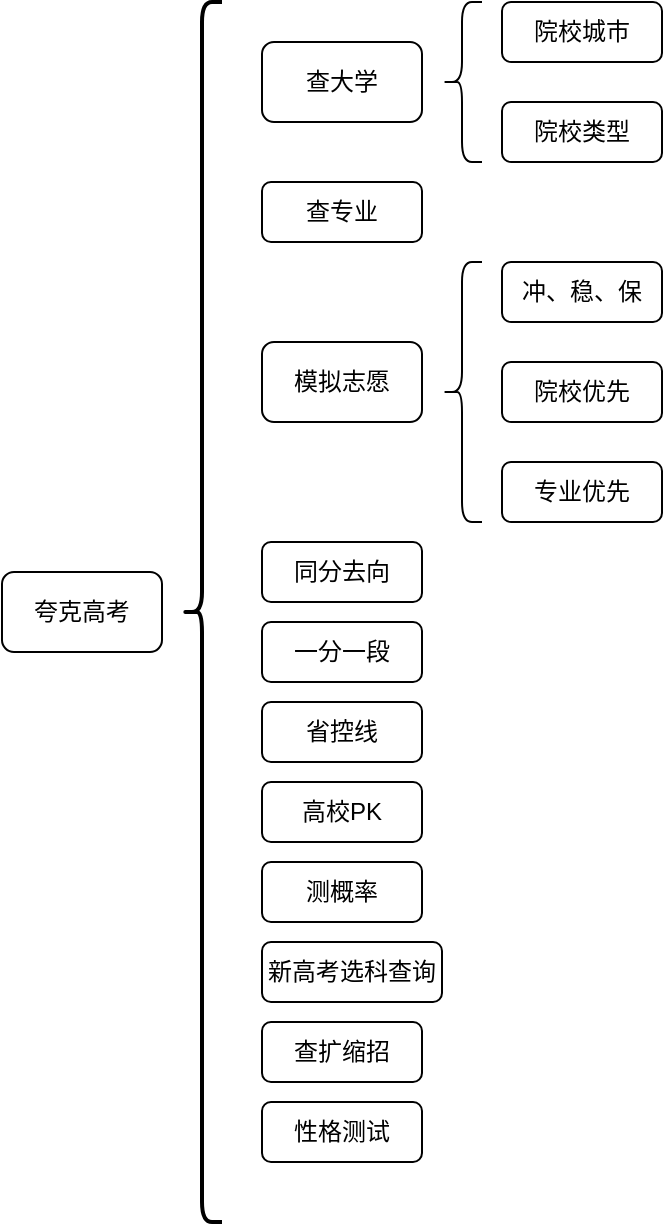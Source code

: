 <mxfile version="24.4.10" type="github">
  <diagram name="第 1 页" id="LmuZkWDyMrsbqc7eGMP2">
    <mxGraphModel dx="1249" dy="786" grid="1" gridSize="10" guides="1" tooltips="1" connect="1" arrows="1" fold="1" page="1" pageScale="1" pageWidth="827" pageHeight="1169" math="0" shadow="0">
      <root>
        <mxCell id="0" />
        <mxCell id="1" parent="0" />
        <mxCell id="1I5gTGWkLh2d79B4E214-1" value="夸克高考" style="rounded=1;whiteSpace=wrap;html=1;" vertex="1" parent="1">
          <mxGeometry x="370" y="315" width="80" height="40" as="geometry" />
        </mxCell>
        <mxCell id="1I5gTGWkLh2d79B4E214-2" value="一分一段" style="rounded=1;whiteSpace=wrap;html=1;" vertex="1" parent="1">
          <mxGeometry x="500" y="340" width="80" height="30" as="geometry" />
        </mxCell>
        <mxCell id="1I5gTGWkLh2d79B4E214-5" value="省控线" style="rounded=1;whiteSpace=wrap;html=1;" vertex="1" parent="1">
          <mxGeometry x="500" y="380" width="80" height="30" as="geometry" />
        </mxCell>
        <mxCell id="1I5gTGWkLh2d79B4E214-6" value="高校PK" style="rounded=1;whiteSpace=wrap;html=1;" vertex="1" parent="1">
          <mxGeometry x="500" y="420" width="80" height="30" as="geometry" />
        </mxCell>
        <mxCell id="1I5gTGWkLh2d79B4E214-7" value="测概率" style="rounded=1;whiteSpace=wrap;html=1;" vertex="1" parent="1">
          <mxGeometry x="500" y="460" width="80" height="30" as="geometry" />
        </mxCell>
        <mxCell id="1I5gTGWkLh2d79B4E214-8" value="新高考选科查询" style="rounded=1;whiteSpace=wrap;html=1;" vertex="1" parent="1">
          <mxGeometry x="500" y="500" width="90" height="30" as="geometry" />
        </mxCell>
        <mxCell id="1I5gTGWkLh2d79B4E214-9" value="查扩缩招" style="rounded=1;whiteSpace=wrap;html=1;" vertex="1" parent="1">
          <mxGeometry x="500" y="540" width="80" height="30" as="geometry" />
        </mxCell>
        <mxCell id="1I5gTGWkLh2d79B4E214-13" value="查大学" style="rounded=1;whiteSpace=wrap;html=1;" vertex="1" parent="1">
          <mxGeometry x="500" y="50" width="80" height="40" as="geometry" />
        </mxCell>
        <mxCell id="1I5gTGWkLh2d79B4E214-14" value="查专业" style="rounded=1;whiteSpace=wrap;html=1;" vertex="1" parent="1">
          <mxGeometry x="500" y="120" width="80" height="30" as="geometry" />
        </mxCell>
        <mxCell id="1I5gTGWkLh2d79B4E214-15" value="同分去向" style="rounded=1;whiteSpace=wrap;html=1;" vertex="1" parent="1">
          <mxGeometry x="500" y="300" width="80" height="30" as="geometry" />
        </mxCell>
        <mxCell id="1I5gTGWkLh2d79B4E214-16" value="性格测试" style="rounded=1;whiteSpace=wrap;html=1;" vertex="1" parent="1">
          <mxGeometry x="500" y="580" width="80" height="30" as="geometry" />
        </mxCell>
        <mxCell id="1I5gTGWkLh2d79B4E214-17" value="院校城市" style="rounded=1;whiteSpace=wrap;html=1;" vertex="1" parent="1">
          <mxGeometry x="620" y="30" width="80" height="30" as="geometry" />
        </mxCell>
        <mxCell id="1I5gTGWkLh2d79B4E214-18" value="院校类型" style="rounded=1;whiteSpace=wrap;html=1;fillColor=default;strokeColor=default;" vertex="1" parent="1">
          <mxGeometry x="620" y="80" width="80" height="30" as="geometry" />
        </mxCell>
        <mxCell id="1I5gTGWkLh2d79B4E214-19" value="模拟志愿" style="rounded=1;whiteSpace=wrap;html=1;" vertex="1" parent="1">
          <mxGeometry x="500" y="200" width="80" height="40" as="geometry" />
        </mxCell>
        <mxCell id="1I5gTGWkLh2d79B4E214-20" value="冲、稳、保" style="rounded=1;whiteSpace=wrap;html=1;" vertex="1" parent="1">
          <mxGeometry x="620" y="160" width="80" height="30" as="geometry" />
        </mxCell>
        <mxCell id="1I5gTGWkLh2d79B4E214-21" value="院校优先" style="rounded=1;whiteSpace=wrap;html=1;" vertex="1" parent="1">
          <mxGeometry x="620" y="210" width="80" height="30" as="geometry" />
        </mxCell>
        <mxCell id="1I5gTGWkLh2d79B4E214-22" value="专业优先" style="rounded=1;whiteSpace=wrap;html=1;" vertex="1" parent="1">
          <mxGeometry x="620" y="260" width="80" height="30" as="geometry" />
        </mxCell>
        <mxCell id="1I5gTGWkLh2d79B4E214-24" value="" style="shape=curlyBracket;whiteSpace=wrap;html=1;rounded=1;labelPosition=left;verticalLabelPosition=middle;align=right;verticalAlign=middle;strokeWidth=2;" vertex="1" parent="1">
          <mxGeometry x="460" y="30" width="20" height="610" as="geometry" />
        </mxCell>
        <mxCell id="1I5gTGWkLh2d79B4E214-25" value="" style="shape=curlyBracket;whiteSpace=wrap;html=1;rounded=1;labelPosition=left;verticalLabelPosition=middle;align=right;verticalAlign=middle;" vertex="1" parent="1">
          <mxGeometry x="590" y="30" width="20" height="80" as="geometry" />
        </mxCell>
        <mxCell id="1I5gTGWkLh2d79B4E214-26" value="" style="shape=curlyBracket;whiteSpace=wrap;html=1;rounded=1;labelPosition=left;verticalLabelPosition=middle;align=right;verticalAlign=middle;" vertex="1" parent="1">
          <mxGeometry x="590" y="160" width="20" height="130" as="geometry" />
        </mxCell>
      </root>
    </mxGraphModel>
  </diagram>
</mxfile>
